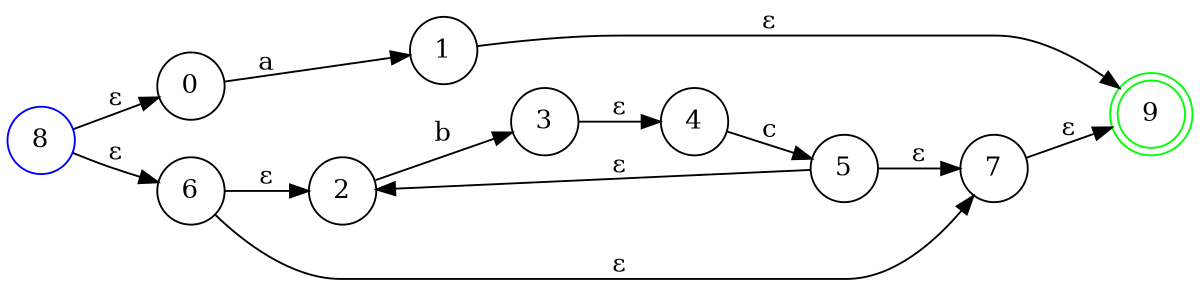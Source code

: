 digraph finite_state_machine {
graph [ dpi = 400 ];
rankdir=LR;
size="8,5"
node [shape = doublecircle]; 9;
node [shape = circle];
8 [label="8" color="blue"]8 -> 0 [label="ε"];
8 -> 6 [label="ε"];
0 [label="0" color="black"]0 -> 1 [label="a"];
1 [label="1" color="black"]1 -> 9 [label="ε"];
6 [label="6" color="black"]6 -> 2 [label="ε"];
6 -> 7 [label="ε"];
7 [label="7" color="black"]7 -> 9 [label="ε"];
3 [label="3" color="black"]3 -> 4 [label="ε"];
4 [label="4" color="black"]4 -> 5 [label="c"];
2 [label="2" color="black"]2 -> 3 [label="b"];
5 [label="5" color="black"]5 -> 2 [label="ε"];
5 -> 7 [label="ε"];
9 [label="9" color="green"]}